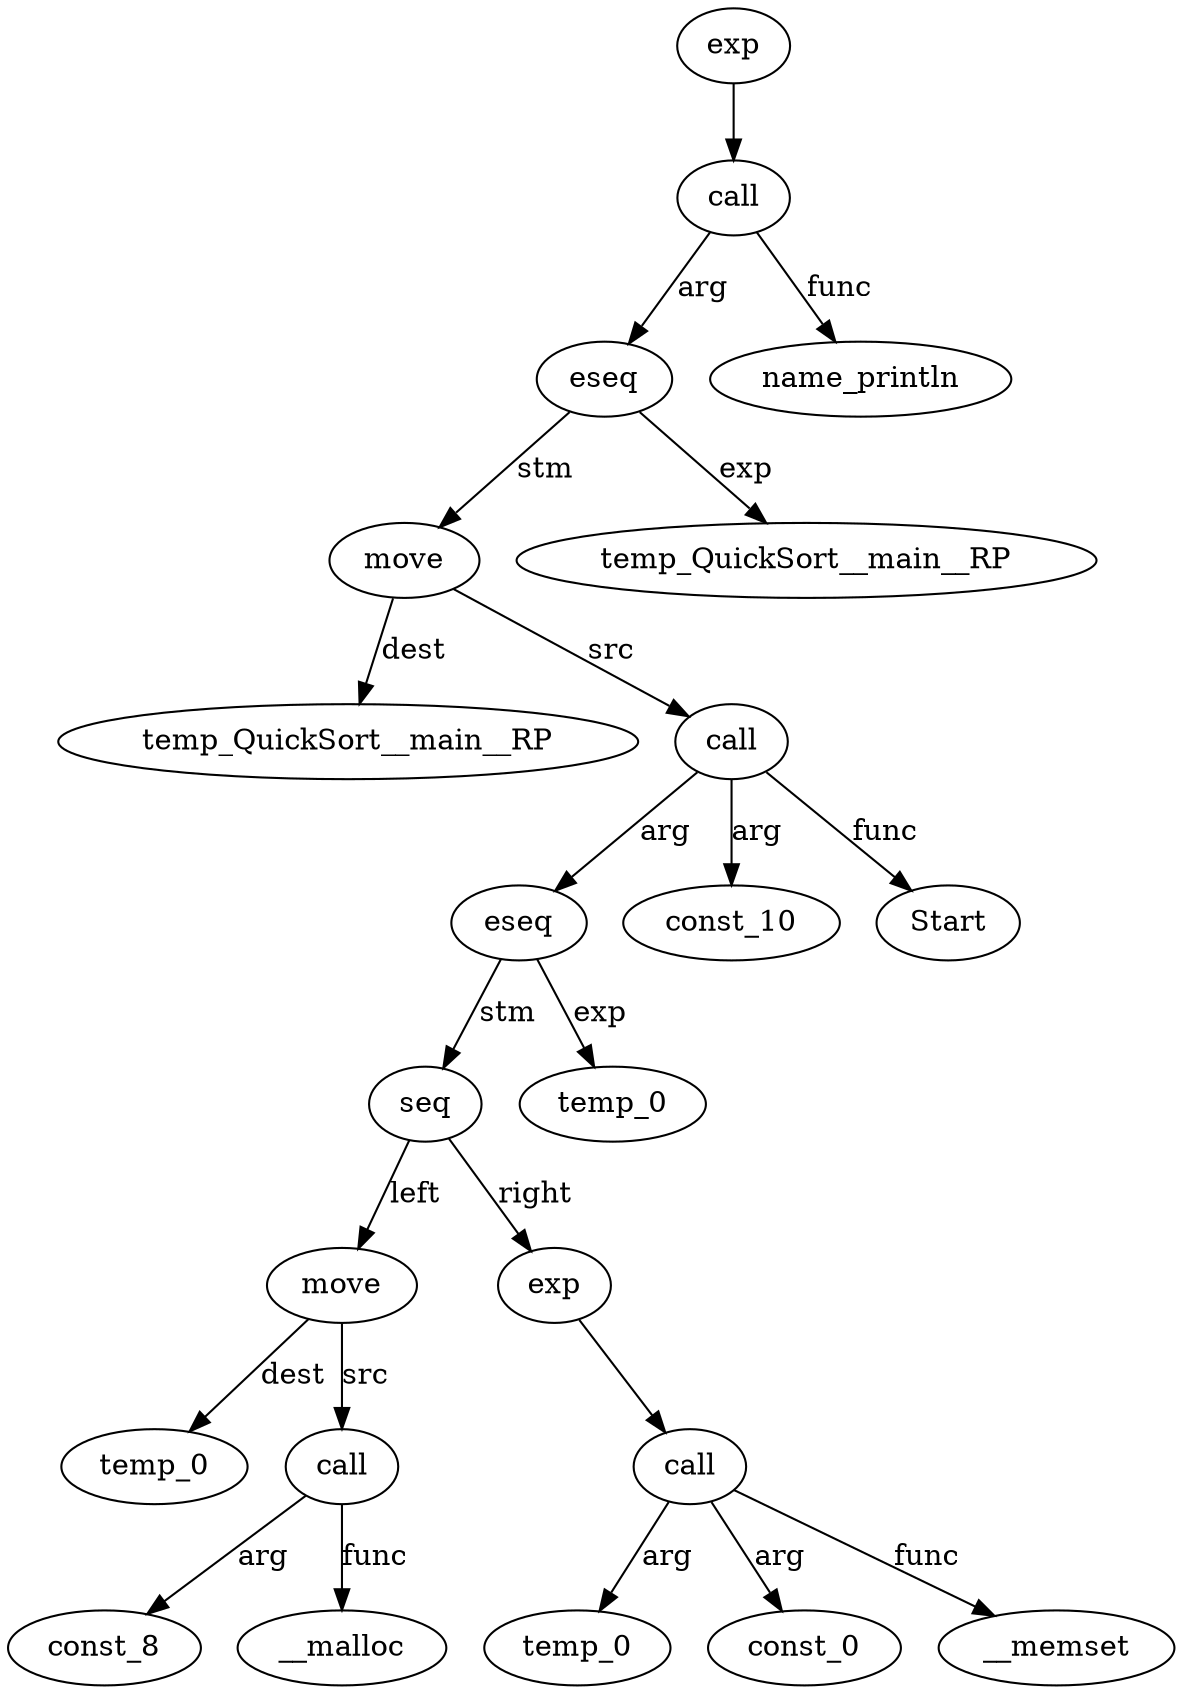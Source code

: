 digraph {
temp_QuickSort__main__RP__id_0 [ label="temp_QuickSort__main__RP" ]; 
temp_0__id_1 [ label="temp_0" ]; 
const_8__id_2 [ label="const_8" ]; 
call__id_3 [ label="call" ]; 
call__id_3 -> __malloc [ label="func"] ; 
call__id_3 -> const_8__id_2 [ label="arg"] ; 
move__id_4 [ label="move" ]; 
move__id_4 -> temp_0__id_1 [ label="dest"] ; 
move__id_4 -> call__id_3 [ label="src"] ; 
temp_0__id_5 [ label="temp_0" ]; 
const_0__id_6 [ label="const_0" ]; 
call__id_7 [ label="call" ]; 
call__id_7 -> __memset [ label="func"] ; 
call__id_7 -> temp_0__id_5 [ label="arg"] ; 
call__id_7 -> const_0__id_6 [ label="arg"] ; 
exp__id_8 [ label="exp" ]; 
exp__id_8 -> call__id_7 ; 
seq__id_9 [ label="seq" ]; 
seq__id_9 -> move__id_4 [ label="left"] ; 
seq__id_9 -> exp__id_8 [ label="right"] ; 
temp_0__id_10 [ label="temp_0" ]; 
eseq__id_11 [ label="eseq" ]; 
eseq__id_11 -> temp_0__id_10 [ label="exp"] ; 
eseq__id_11 -> seq__id_9 [ label="stm"] ; 
const_10__id_12 [ label="const_10" ]; 
call__id_13 [ label="call" ]; 
call__id_13 -> Start [ label="func"] ; 
call__id_13 -> eseq__id_11 [ label="arg"] ; 
call__id_13 -> const_10__id_12 [ label="arg"] ; 
move__id_14 [ label="move" ]; 
move__id_14 -> temp_QuickSort__main__RP__id_0 [ label="dest"] ; 
move__id_14 -> call__id_13 [ label="src"] ; 
temp_QuickSort__main__RP__id_15 [ label="temp_QuickSort__main__RP" ]; 
eseq__id_16 [ label="eseq" ]; 
eseq__id_16 -> temp_QuickSort__main__RP__id_15 [ label="exp"] ; 
eseq__id_16 -> move__id_14 [ label="stm"] ; 
call__id_17 [ label="call" ]; 
call__id_17 -> name_println [ label="func"] ; 
call__id_17 -> eseq__id_16 [ label="arg"] ; 
exp__id_18 [ label="exp" ]; 
exp__id_18 -> call__id_17 ; 

}